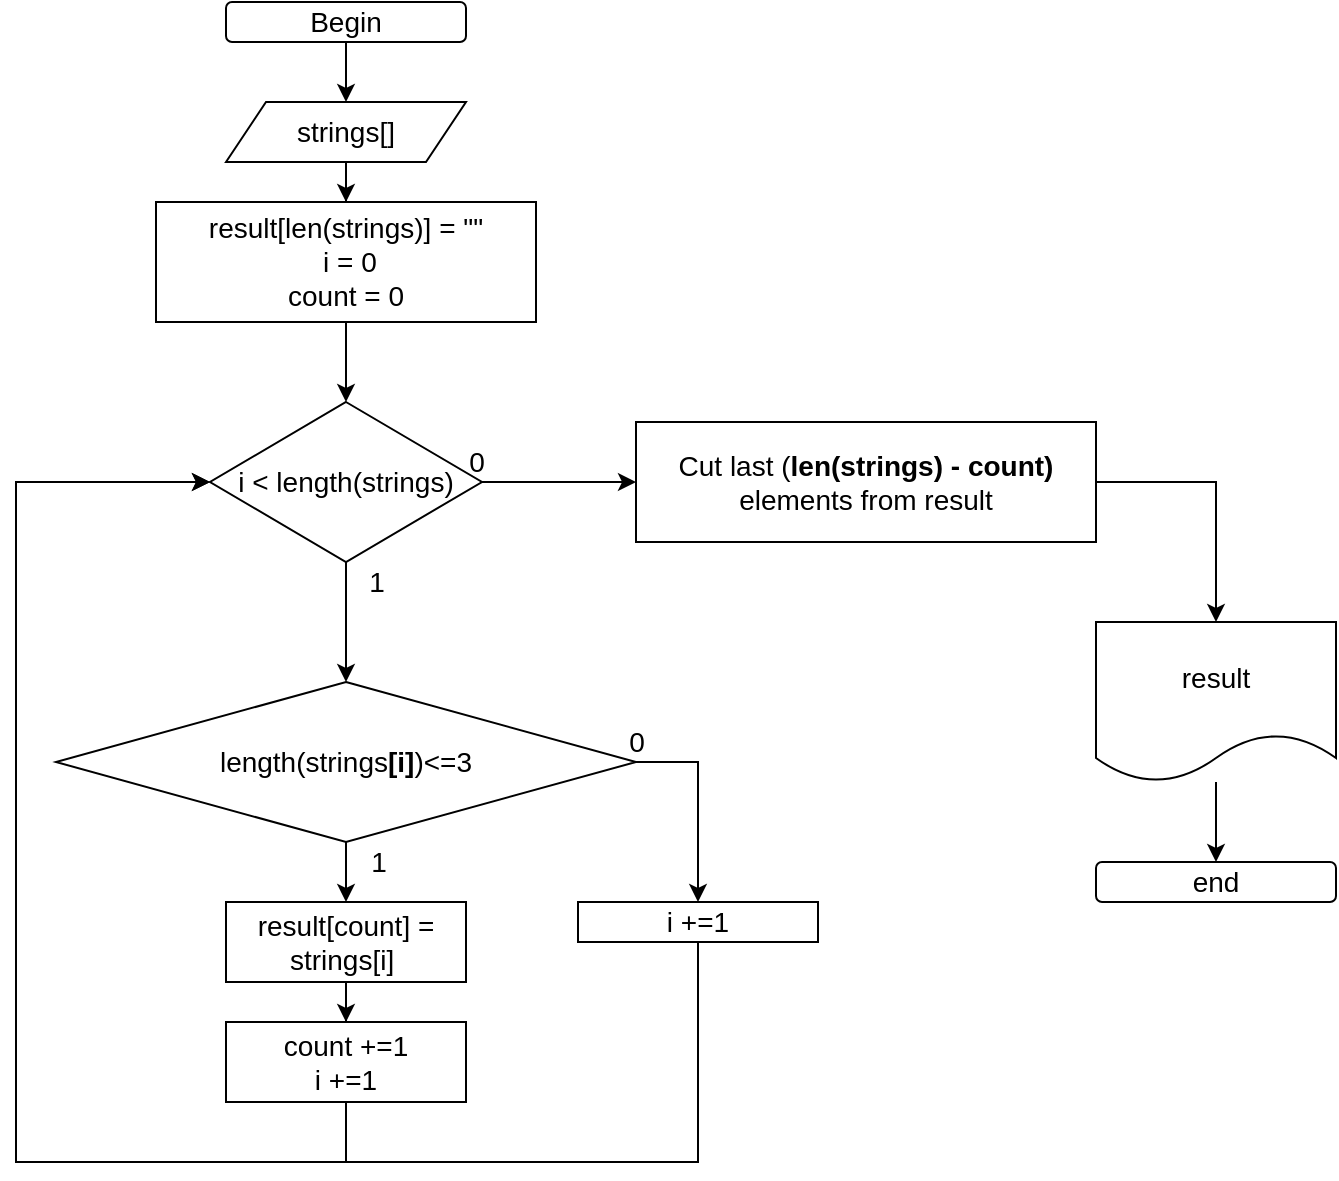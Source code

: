 <mxfile version="20.8.20" type="device"><diagram name="Страница 1" id="muZDP54SthOfKi6M1kKV"><mxGraphModel dx="1195" dy="637" grid="1" gridSize="10" guides="1" tooltips="1" connect="1" arrows="1" fold="1" page="1" pageScale="1" pageWidth="827" pageHeight="1169" math="0" shadow="0"><root><mxCell id="0"/><mxCell id="1" parent="0"/><mxCell id="8FNoeuHwirXESjWZb33t-13" style="edgeStyle=orthogonalEdgeStyle;rounded=0;orthogonalLoop=1;jettySize=auto;html=1;fontSize=14;" edge="1" parent="1" source="8FNoeuHwirXESjWZb33t-1" target="8FNoeuHwirXESjWZb33t-2"><mxGeometry relative="1" as="geometry"/></mxCell><mxCell id="8FNoeuHwirXESjWZb33t-1" value="Begin" style="rounded=1;whiteSpace=wrap;html=1;fontSize=14;" vertex="1" parent="1"><mxGeometry x="195" y="10" width="120" height="20" as="geometry"/></mxCell><mxCell id="8FNoeuHwirXESjWZb33t-15" style="edgeStyle=orthogonalEdgeStyle;rounded=0;orthogonalLoop=1;jettySize=auto;html=1;fontSize=14;" edge="1" parent="1" source="8FNoeuHwirXESjWZb33t-2" target="8FNoeuHwirXESjWZb33t-3"><mxGeometry relative="1" as="geometry"/></mxCell><mxCell id="8FNoeuHwirXESjWZb33t-2" value="strings[]" style="shape=parallelogram;perimeter=parallelogramPerimeter;whiteSpace=wrap;html=1;fixedSize=1;fontSize=14;" vertex="1" parent="1"><mxGeometry x="195" y="60" width="120" height="30" as="geometry"/></mxCell><mxCell id="8FNoeuHwirXESjWZb33t-16" style="edgeStyle=orthogonalEdgeStyle;rounded=0;orthogonalLoop=1;jettySize=auto;html=1;fontSize=14;" edge="1" parent="1" source="8FNoeuHwirXESjWZb33t-3" target="8FNoeuHwirXESjWZb33t-4"><mxGeometry relative="1" as="geometry"/></mxCell><mxCell id="8FNoeuHwirXESjWZb33t-3" value="result[len(strings)] = &quot;&quot;&lt;br style=&quot;font-size: 14px;&quot;&gt;&amp;nbsp;i = 0&lt;br style=&quot;font-size: 14px;&quot;&gt;count = 0" style="rounded=0;whiteSpace=wrap;html=1;fontSize=14;" vertex="1" parent="1"><mxGeometry x="160" y="110" width="190" height="60" as="geometry"/></mxCell><mxCell id="8FNoeuHwirXESjWZb33t-17" value="1" style="edgeStyle=orthogonalEdgeStyle;rounded=0;orthogonalLoop=1;jettySize=auto;html=1;fontSize=14;" edge="1" parent="1" source="8FNoeuHwirXESjWZb33t-4" target="8FNoeuHwirXESjWZb33t-8"><mxGeometry x="-0.667" y="15" relative="1" as="geometry"><mxPoint as="offset"/></mxGeometry></mxCell><mxCell id="8FNoeuHwirXESjWZb33t-25" value="0" style="edgeStyle=orthogonalEdgeStyle;rounded=0;orthogonalLoop=1;jettySize=auto;html=1;entryX=0;entryY=0.5;entryDx=0;entryDy=0;fontSize=14;" edge="1" parent="1" source="8FNoeuHwirXESjWZb33t-4" target="8FNoeuHwirXESjWZb33t-22"><mxGeometry x="-1" y="10" relative="1" as="geometry"><mxPoint x="-3" as="offset"/></mxGeometry></mxCell><mxCell id="8FNoeuHwirXESjWZb33t-4" value="i &amp;lt; length(strings)" style="rhombus;whiteSpace=wrap;html=1;fontSize=14;" vertex="1" parent="1"><mxGeometry x="187" y="210" width="136" height="80" as="geometry"/></mxCell><mxCell id="8FNoeuHwirXESjWZb33t-28" style="edgeStyle=orthogonalEdgeStyle;rounded=0;orthogonalLoop=1;jettySize=auto;html=1;entryX=0.5;entryY=0;entryDx=0;entryDy=0;fontSize=14;" edge="1" parent="1" source="8FNoeuHwirXESjWZb33t-7" target="8FNoeuHwirXESjWZb33t-27"><mxGeometry relative="1" as="geometry"/></mxCell><mxCell id="8FNoeuHwirXESjWZb33t-7" value="result" style="shape=document;whiteSpace=wrap;html=1;boundedLbl=1;fontSize=14;" vertex="1" parent="1"><mxGeometry x="630" y="320" width="120" height="80" as="geometry"/></mxCell><mxCell id="8FNoeuHwirXESjWZb33t-10" value="1" style="edgeStyle=orthogonalEdgeStyle;rounded=0;orthogonalLoop=1;jettySize=auto;html=1;fontSize=14;" edge="1" parent="1" source="8FNoeuHwirXESjWZb33t-8" target="8FNoeuHwirXESjWZb33t-9"><mxGeometry x="0.2" y="16" relative="1" as="geometry"><mxPoint as="offset"/></mxGeometry></mxCell><mxCell id="8FNoeuHwirXESjWZb33t-18" value="0" style="edgeStyle=orthogonalEdgeStyle;rounded=0;orthogonalLoop=1;jettySize=auto;html=1;exitX=1;exitY=0.5;exitDx=0;exitDy=0;fontSize=14;" edge="1" parent="1" source="8FNoeuHwirXESjWZb33t-8" target="8FNoeuHwirXESjWZb33t-12"><mxGeometry x="-1" y="10" relative="1" as="geometry"><mxPoint as="offset"/></mxGeometry></mxCell><mxCell id="8FNoeuHwirXESjWZb33t-8" value="&lt;font style=&quot;font-size: 14px;&quot;&gt;length(strings&lt;b style=&quot;font-size: 14px;&quot;&gt;[i]&lt;/b&gt;)&amp;lt;=3&lt;/font&gt;" style="rhombus;whiteSpace=wrap;html=1;fontSize=14;" vertex="1" parent="1"><mxGeometry x="110" y="350" width="290" height="80" as="geometry"/></mxCell><mxCell id="8FNoeuHwirXESjWZb33t-19" style="edgeStyle=orthogonalEdgeStyle;rounded=0;orthogonalLoop=1;jettySize=auto;html=1;entryX=0.5;entryY=0;entryDx=0;entryDy=0;fontSize=14;" edge="1" parent="1" source="8FNoeuHwirXESjWZb33t-9" target="8FNoeuHwirXESjWZb33t-11"><mxGeometry relative="1" as="geometry"/></mxCell><mxCell id="8FNoeuHwirXESjWZb33t-9" value="result[count] = strings[i]&amp;nbsp;" style="rounded=0;whiteSpace=wrap;html=1;fontSize=14;" vertex="1" parent="1"><mxGeometry x="195" y="460" width="120" height="40" as="geometry"/></mxCell><mxCell id="8FNoeuHwirXESjWZb33t-20" style="edgeStyle=orthogonalEdgeStyle;rounded=0;orthogonalLoop=1;jettySize=auto;html=1;entryX=0;entryY=0.5;entryDx=0;entryDy=0;fontSize=14;" edge="1" parent="1" source="8FNoeuHwirXESjWZb33t-11" target="8FNoeuHwirXESjWZb33t-4"><mxGeometry relative="1" as="geometry"><Array as="points"><mxPoint x="255" y="590"/><mxPoint x="90" y="590"/><mxPoint x="90" y="250"/></Array></mxGeometry></mxCell><mxCell id="8FNoeuHwirXESjWZb33t-11" value="count +=1&lt;br style=&quot;font-size: 14px;&quot;&gt;i +=1" style="rounded=0;whiteSpace=wrap;html=1;fontSize=14;" vertex="1" parent="1"><mxGeometry x="195" y="520" width="120" height="40" as="geometry"/></mxCell><mxCell id="8FNoeuHwirXESjWZb33t-21" style="edgeStyle=orthogonalEdgeStyle;rounded=0;orthogonalLoop=1;jettySize=auto;html=1;entryX=0;entryY=0.5;entryDx=0;entryDy=0;fontSize=14;" edge="1" parent="1" source="8FNoeuHwirXESjWZb33t-12" target="8FNoeuHwirXESjWZb33t-4"><mxGeometry relative="1" as="geometry"><Array as="points"><mxPoint x="431" y="590"/><mxPoint x="90" y="590"/><mxPoint x="90" y="250"/></Array></mxGeometry></mxCell><mxCell id="8FNoeuHwirXESjWZb33t-12" value="i +=1" style="rounded=0;whiteSpace=wrap;html=1;fontSize=14;" vertex="1" parent="1"><mxGeometry x="371" y="460" width="120" height="20" as="geometry"/></mxCell><mxCell id="8FNoeuHwirXESjWZb33t-26" style="edgeStyle=orthogonalEdgeStyle;rounded=0;orthogonalLoop=1;jettySize=auto;html=1;fontSize=14;" edge="1" parent="1" source="8FNoeuHwirXESjWZb33t-22" target="8FNoeuHwirXESjWZb33t-7"><mxGeometry relative="1" as="geometry"><Array as="points"><mxPoint x="690" y="250"/></Array></mxGeometry></mxCell><mxCell id="8FNoeuHwirXESjWZb33t-22" value="Cut last (&lt;b style=&quot;font-size: 14px;&quot;&gt;len(strings) - count)&lt;/b&gt; elements from result" style="rounded=0;whiteSpace=wrap;html=1;fontSize=14;" vertex="1" parent="1"><mxGeometry x="400" y="220" width="230" height="60" as="geometry"/></mxCell><mxCell id="8FNoeuHwirXESjWZb33t-27" value="end" style="rounded=1;whiteSpace=wrap;html=1;fontSize=14;" vertex="1" parent="1"><mxGeometry x="630" y="440" width="120" height="20" as="geometry"/></mxCell></root></mxGraphModel></diagram></mxfile>